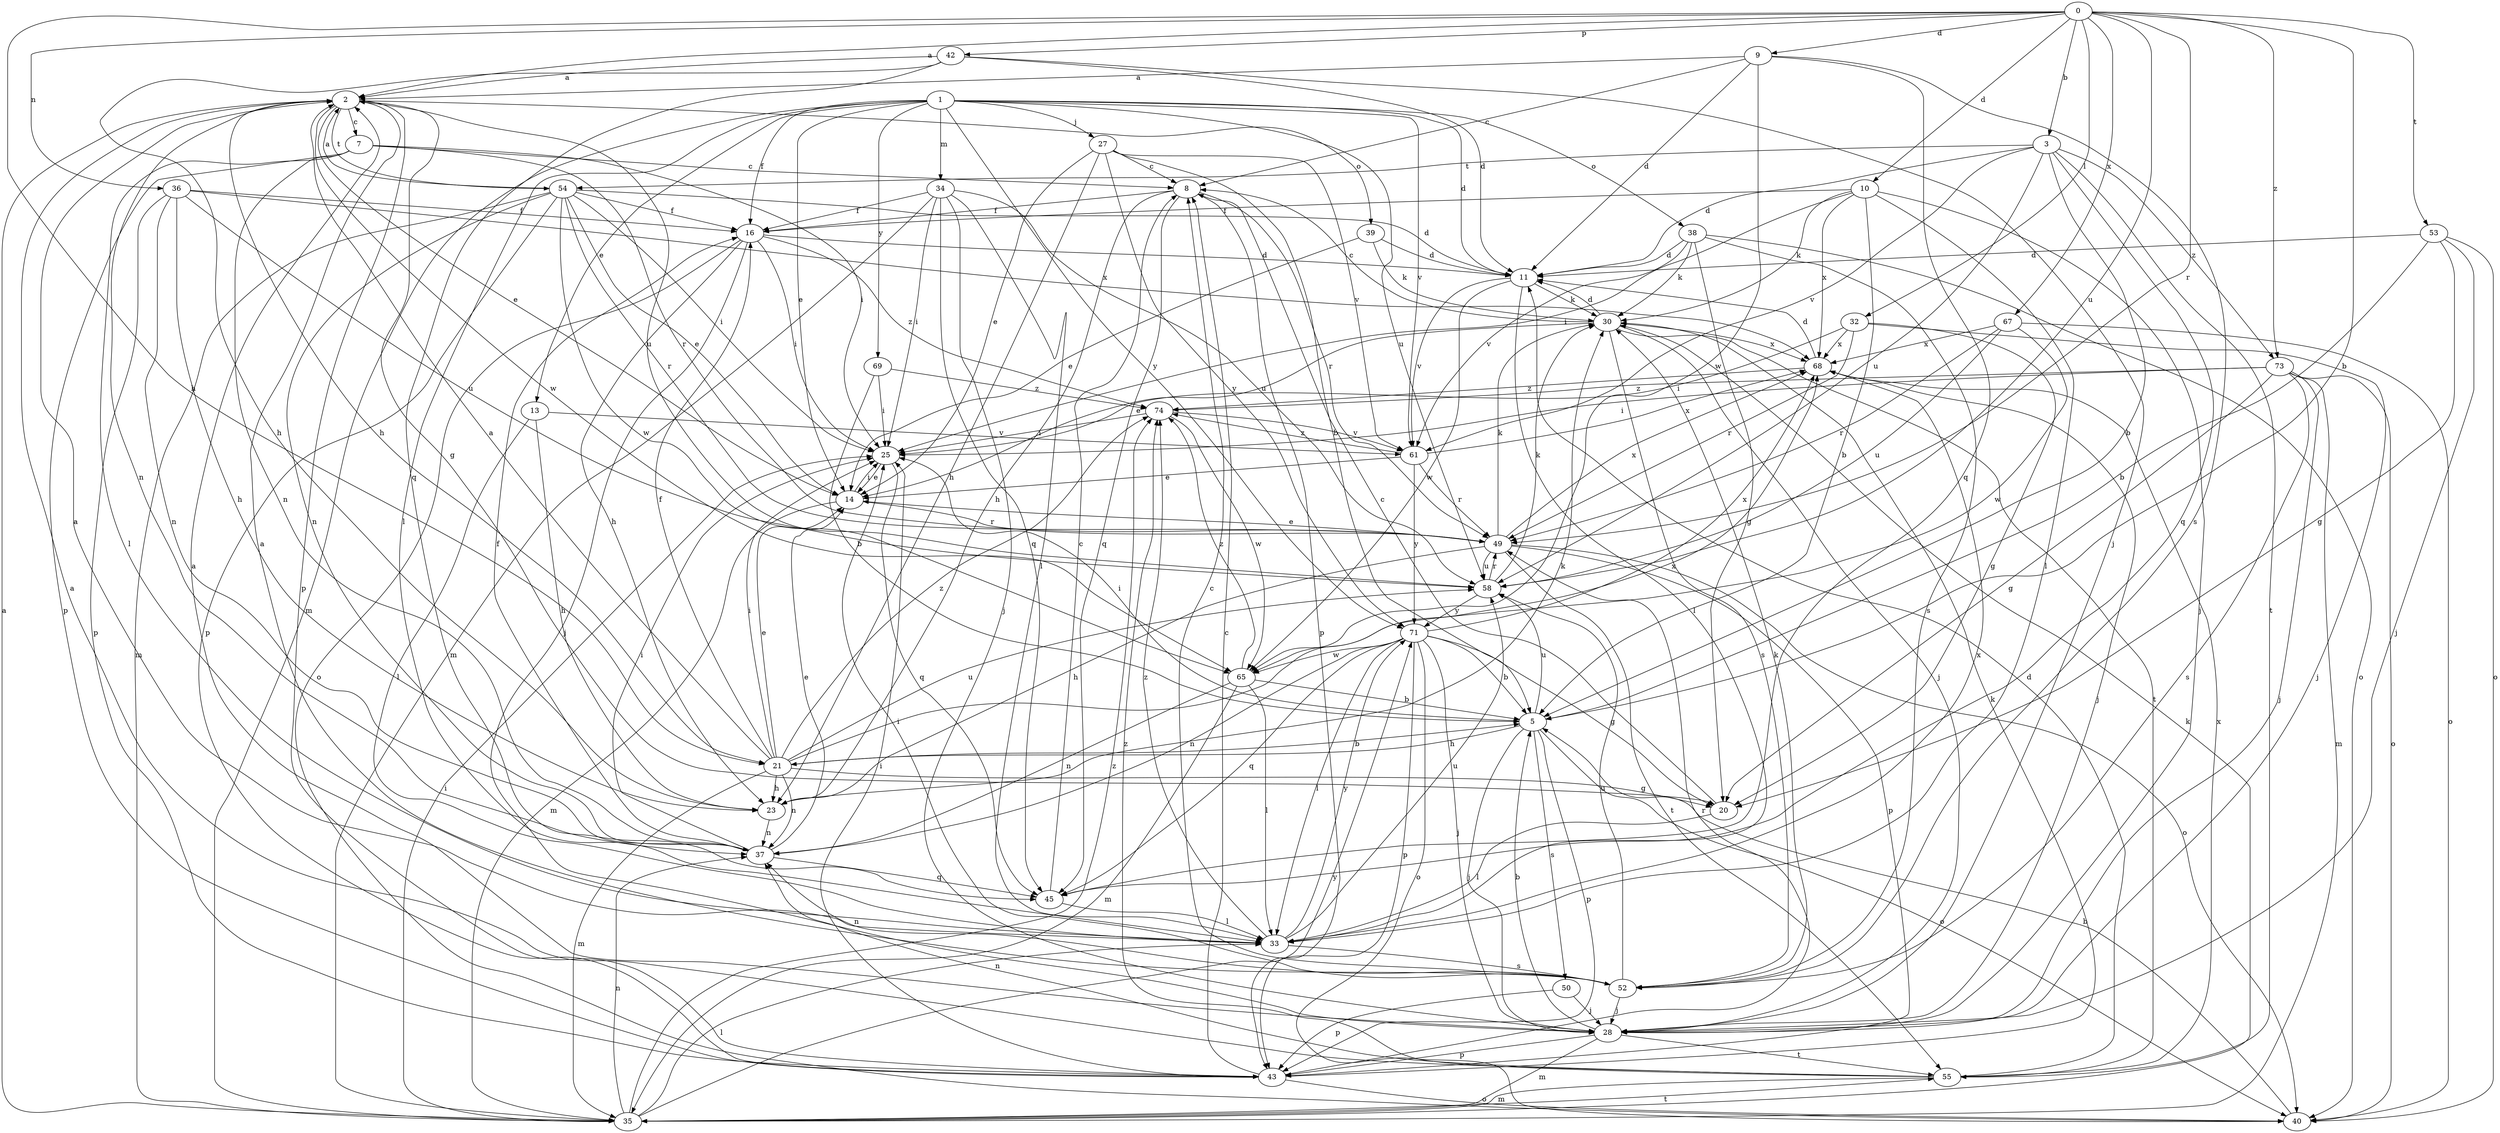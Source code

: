 strict digraph  {
0;
1;
2;
3;
5;
7;
8;
9;
10;
11;
13;
14;
16;
20;
21;
23;
25;
27;
28;
30;
32;
33;
34;
35;
36;
37;
38;
39;
40;
42;
43;
45;
49;
50;
52;
53;
54;
55;
58;
61;
65;
67;
68;
69;
71;
73;
74;
0 -> 2  [label=a];
0 -> 3  [label=b];
0 -> 5  [label=b];
0 -> 9  [label=d];
0 -> 10  [label=d];
0 -> 21  [label=h];
0 -> 32  [label=l];
0 -> 36  [label=n];
0 -> 42  [label=p];
0 -> 49  [label=r];
0 -> 53  [label=t];
0 -> 58  [label=u];
0 -> 67  [label=x];
0 -> 73  [label=z];
1 -> 11  [label=d];
1 -> 13  [label=e];
1 -> 14  [label=e];
1 -> 16  [label=f];
1 -> 27  [label=j];
1 -> 33  [label=l];
1 -> 34  [label=m];
1 -> 35  [label=m];
1 -> 38  [label=o];
1 -> 58  [label=u];
1 -> 61  [label=v];
1 -> 69  [label=y];
1 -> 71  [label=y];
2 -> 7  [label=c];
2 -> 14  [label=e];
2 -> 20  [label=g];
2 -> 21  [label=h];
2 -> 37  [label=n];
2 -> 39  [label=o];
2 -> 43  [label=p];
2 -> 54  [label=t];
2 -> 58  [label=u];
2 -> 65  [label=w];
3 -> 5  [label=b];
3 -> 11  [label=d];
3 -> 45  [label=q];
3 -> 54  [label=t];
3 -> 55  [label=t];
3 -> 58  [label=u];
3 -> 61  [label=v];
3 -> 73  [label=z];
5 -> 21  [label=h];
5 -> 25  [label=i];
5 -> 28  [label=j];
5 -> 40  [label=o];
5 -> 43  [label=p];
5 -> 50  [label=s];
5 -> 58  [label=u];
7 -> 8  [label=c];
7 -> 25  [label=i];
7 -> 33  [label=l];
7 -> 37  [label=n];
7 -> 43  [label=p];
7 -> 49  [label=r];
8 -> 16  [label=f];
8 -> 23  [label=h];
8 -> 43  [label=p];
8 -> 45  [label=q];
8 -> 49  [label=r];
9 -> 2  [label=a];
9 -> 8  [label=c];
9 -> 11  [label=d];
9 -> 45  [label=q];
9 -> 52  [label=s];
9 -> 65  [label=w];
10 -> 5  [label=b];
10 -> 16  [label=f];
10 -> 25  [label=i];
10 -> 28  [label=j];
10 -> 30  [label=k];
10 -> 33  [label=l];
10 -> 68  [label=x];
11 -> 30  [label=k];
11 -> 33  [label=l];
11 -> 61  [label=v];
11 -> 65  [label=w];
13 -> 23  [label=h];
13 -> 33  [label=l];
13 -> 61  [label=v];
14 -> 25  [label=i];
14 -> 35  [label=m];
14 -> 49  [label=r];
16 -> 11  [label=d];
16 -> 23  [label=h];
16 -> 25  [label=i];
16 -> 28  [label=j];
16 -> 40  [label=o];
16 -> 74  [label=z];
20 -> 8  [label=c];
20 -> 33  [label=l];
21 -> 2  [label=a];
21 -> 5  [label=b];
21 -> 14  [label=e];
21 -> 16  [label=f];
21 -> 20  [label=g];
21 -> 23  [label=h];
21 -> 25  [label=i];
21 -> 35  [label=m];
21 -> 37  [label=n];
21 -> 58  [label=u];
21 -> 68  [label=x];
21 -> 74  [label=z];
23 -> 30  [label=k];
23 -> 37  [label=n];
25 -> 14  [label=e];
25 -> 45  [label=q];
27 -> 5  [label=b];
27 -> 8  [label=c];
27 -> 14  [label=e];
27 -> 23  [label=h];
27 -> 61  [label=v];
27 -> 71  [label=y];
28 -> 2  [label=a];
28 -> 5  [label=b];
28 -> 35  [label=m];
28 -> 43  [label=p];
28 -> 55  [label=t];
30 -> 8  [label=c];
30 -> 11  [label=d];
30 -> 14  [label=e];
30 -> 28  [label=j];
30 -> 52  [label=s];
30 -> 55  [label=t];
30 -> 68  [label=x];
32 -> 20  [label=g];
32 -> 25  [label=i];
32 -> 28  [label=j];
32 -> 49  [label=r];
32 -> 68  [label=x];
33 -> 2  [label=a];
33 -> 52  [label=s];
33 -> 58  [label=u];
33 -> 68  [label=x];
33 -> 71  [label=y];
33 -> 74  [label=z];
34 -> 16  [label=f];
34 -> 25  [label=i];
34 -> 28  [label=j];
34 -> 33  [label=l];
34 -> 35  [label=m];
34 -> 45  [label=q];
34 -> 58  [label=u];
35 -> 2  [label=a];
35 -> 25  [label=i];
35 -> 30  [label=k];
35 -> 33  [label=l];
35 -> 37  [label=n];
35 -> 55  [label=t];
35 -> 71  [label=y];
35 -> 74  [label=z];
36 -> 16  [label=f];
36 -> 23  [label=h];
36 -> 37  [label=n];
36 -> 43  [label=p];
36 -> 58  [label=u];
36 -> 68  [label=x];
37 -> 14  [label=e];
37 -> 16  [label=f];
37 -> 25  [label=i];
37 -> 45  [label=q];
38 -> 11  [label=d];
38 -> 20  [label=g];
38 -> 30  [label=k];
38 -> 40  [label=o];
38 -> 52  [label=s];
38 -> 61  [label=v];
39 -> 11  [label=d];
39 -> 14  [label=e];
39 -> 30  [label=k];
40 -> 5  [label=b];
42 -> 2  [label=a];
42 -> 11  [label=d];
42 -> 23  [label=h];
42 -> 28  [label=j];
42 -> 45  [label=q];
43 -> 8  [label=c];
43 -> 25  [label=i];
43 -> 30  [label=k];
43 -> 40  [label=o];
43 -> 49  [label=r];
45 -> 8  [label=c];
45 -> 33  [label=l];
49 -> 14  [label=e];
49 -> 23  [label=h];
49 -> 30  [label=k];
49 -> 40  [label=o];
49 -> 43  [label=p];
49 -> 55  [label=t];
49 -> 58  [label=u];
49 -> 68  [label=x];
50 -> 28  [label=j];
50 -> 43  [label=p];
52 -> 2  [label=a];
52 -> 8  [label=c];
52 -> 25  [label=i];
52 -> 28  [label=j];
52 -> 30  [label=k];
52 -> 37  [label=n];
52 -> 58  [label=u];
53 -> 5  [label=b];
53 -> 11  [label=d];
53 -> 20  [label=g];
53 -> 28  [label=j];
53 -> 40  [label=o];
54 -> 2  [label=a];
54 -> 11  [label=d];
54 -> 14  [label=e];
54 -> 16  [label=f];
54 -> 25  [label=i];
54 -> 35  [label=m];
54 -> 37  [label=n];
54 -> 43  [label=p];
54 -> 49  [label=r];
54 -> 65  [label=w];
55 -> 2  [label=a];
55 -> 11  [label=d];
55 -> 35  [label=m];
55 -> 37  [label=n];
55 -> 68  [label=x];
55 -> 74  [label=z];
58 -> 30  [label=k];
58 -> 49  [label=r];
58 -> 71  [label=y];
61 -> 14  [label=e];
61 -> 49  [label=r];
61 -> 68  [label=x];
61 -> 71  [label=y];
61 -> 74  [label=z];
65 -> 5  [label=b];
65 -> 33  [label=l];
65 -> 35  [label=m];
65 -> 37  [label=n];
65 -> 74  [label=z];
67 -> 40  [label=o];
67 -> 49  [label=r];
67 -> 58  [label=u];
67 -> 65  [label=w];
67 -> 68  [label=x];
68 -> 11  [label=d];
68 -> 28  [label=j];
68 -> 74  [label=z];
69 -> 5  [label=b];
69 -> 25  [label=i];
69 -> 74  [label=z];
71 -> 5  [label=b];
71 -> 20  [label=g];
71 -> 28  [label=j];
71 -> 33  [label=l];
71 -> 37  [label=n];
71 -> 40  [label=o];
71 -> 43  [label=p];
71 -> 45  [label=q];
71 -> 65  [label=w];
71 -> 68  [label=x];
73 -> 20  [label=g];
73 -> 25  [label=i];
73 -> 28  [label=j];
73 -> 35  [label=m];
73 -> 40  [label=o];
73 -> 52  [label=s];
73 -> 74  [label=z];
74 -> 25  [label=i];
74 -> 61  [label=v];
74 -> 65  [label=w];
}
